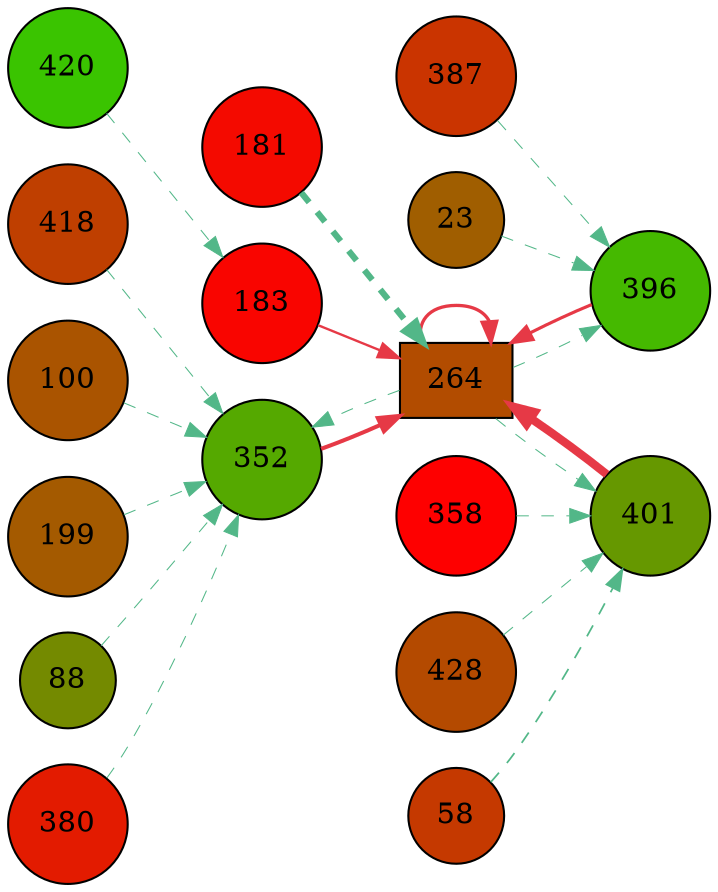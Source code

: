 digraph G{
rankdir=LR;
352 [style=filled, shape=circle, fillcolor="#55a900", label="352"];
418 [style=filled, shape=circle, fillcolor="#bf3f00", label="418"];
387 [style=filled, shape=circle, fillcolor="#ca3400", label="387"];
100 [style=filled, shape=circle, fillcolor="#aa5400", label="100"];
420 [style=filled, shape=circle, fillcolor="#3ac400", label="420"];
358 [style=filled, shape=circle, fillcolor="#fe0000", label="358"];
199 [style=filled, shape=circle, fillcolor="#a45a00", label="199"];
264 [style=filled, shape=box, fillcolor="#b24c00", label="264"];
396 [style=filled, shape=circle, fillcolor="#45b900", label="396"];
428 [style=filled, shape=circle, fillcolor="#b44a00", label="428"];
401 [style=filled, shape=circle, fillcolor="#669800", label="401"];
23 [style=filled, shape=circle, fillcolor="#a05e00", label="23"];
181 [style=filled, shape=circle, fillcolor="#f40a00", label="181"];
183 [style=filled, shape=circle, fillcolor="#f90500", label="183"];
88 [style=filled, shape=circle, fillcolor="#748a00", label="88"];
58 [style=filled, shape=circle, fillcolor="#c53900", label="58"];
380 [style=filled, shape=circle, fillcolor="#e31b00", label="380"];
401 -> 264 [color="#e63946",penwidth=4.00];
352 -> 264 [color="#e63946",penwidth=1.95];
264 -> 264 [color="#e63946",penwidth=1.59];
396 -> 264 [color="#e63946",penwidth=1.52];
183 -> 264 [color="#e63946",penwidth=1.14];
199 -> 352 [color="#52b788",style=dashed,penwidth=0.50];
264 -> 352 [color="#52b788",style=dashed,penwidth=0.50];
418 -> 352 [color="#52b788",style=dashed,penwidth=0.50];
88 -> 352 [color="#52b788",style=dashed,penwidth=0.50];
380 -> 352 [color="#52b788",style=dashed,penwidth=0.50];
100 -> 352 [color="#52b788",style=dashed,penwidth=0.50];
181 -> 264 [color="#52b788",style=dashed,penwidth=3.00];
264 -> 396 [color="#52b788",style=dashed,penwidth=0.50];
387 -> 396 [color="#52b788",style=dashed,penwidth=0.50];
23 -> 396 [color="#52b788",style=dashed,penwidth=0.50];
58 -> 401 [color="#52b788",style=dashed,penwidth=0.84];
358 -> 401 [color="#52b788",style=dashed,penwidth=0.50];
264 -> 401 [color="#52b788",style=dashed,penwidth=0.50];
428 -> 401 [color="#52b788",style=dashed,penwidth=0.50];
420 -> 183 [color="#52b788",style=dashed,penwidth=0.50];
}